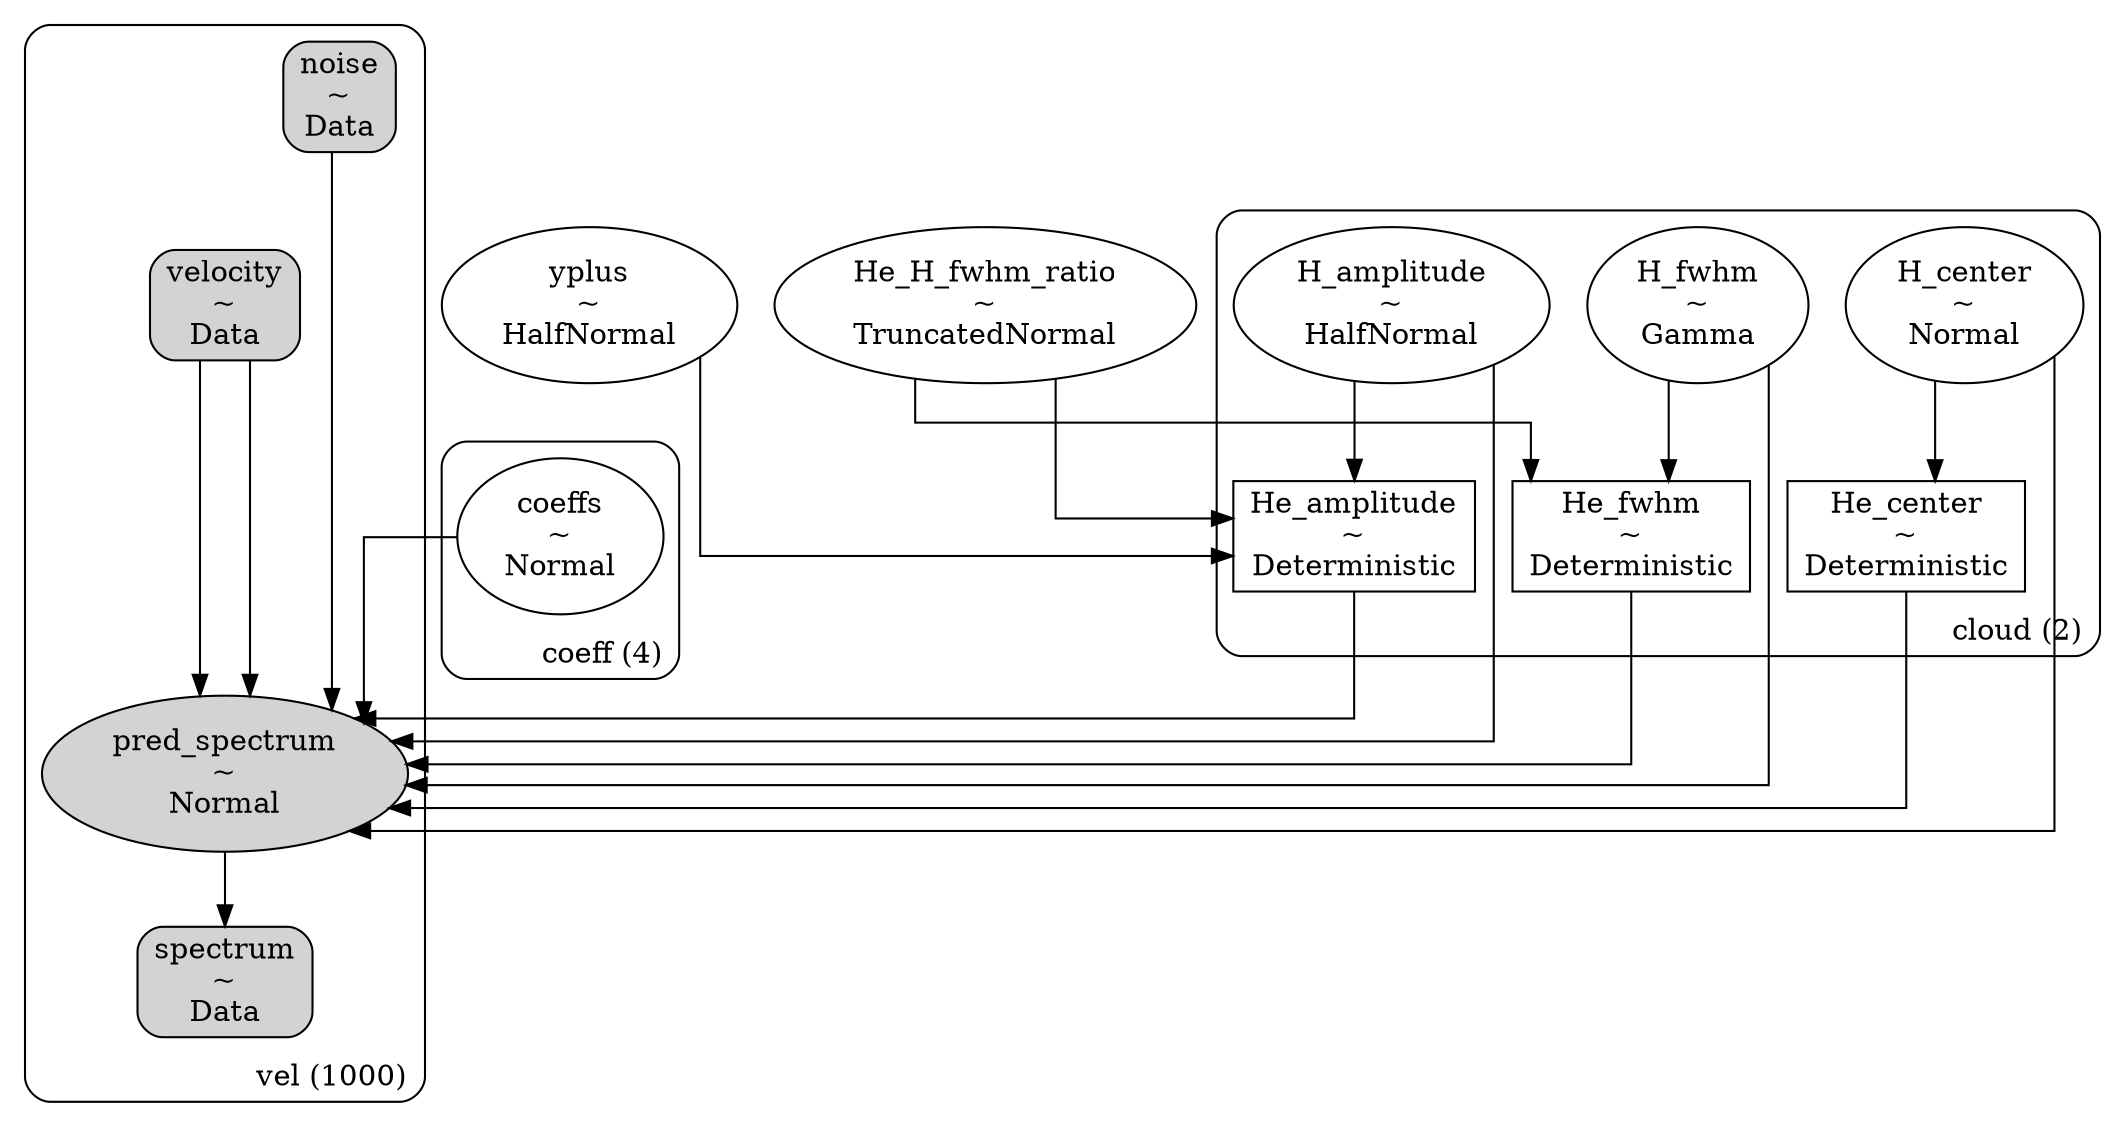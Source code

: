 digraph {
	graph [newrank=false,
		rankdir=TB,
		splines=ortho
	];
	subgraph "clustervel (1000)" {
		graph [label="vel (1000)",
			labeljust=r,
			labelloc=b,
			style=rounded
		];
		spectrum	[label="spectrum
~
Data",
			shape=box,
			style="rounded, filled"];
		pred_spectrum	[label="pred_spectrum
~
Normal",
			shape=ellipse,
			style=filled];
		velocity	[label="velocity
~
Data",
			shape=box,
			style="rounded, filled"];
		velocity	[label="velocity
~
Data",
			shape=box,
			style="rounded, filled"];
		noise	[label="noise
~
Data",
			shape=box,
			style="rounded, filled"];
		spectrum	[label="spectrum
~
Data",
			shape=box,
			style="rounded, filled"];
	}
	subgraph "clustercoeff (4)" {
		graph [label="coeff (4)",
			labeljust=r,
			labelloc=b,
			style=rounded
		];
		coeffs	[label="coeffs
~
Normal",
			shape=ellipse];
	}
	subgraph "clustercloud (2)" {
		graph [label="cloud (2)",
			labeljust=r,
			labelloc=b,
			style=rounded
		];
		H_amplitude	[label="H_amplitude
~
HalfNormal",
			shape=ellipse];
		H_center	[label="H_center
~
Normal",
			shape=ellipse];
		He_center	[label="He_center
~
Deterministic",
			shape=box];
		H_fwhm	[label="H_fwhm
~
Gamma",
			shape=ellipse];
		He_fwhm	[label="He_fwhm
~
Deterministic",
			shape=box];
		He_amplitude	[label="He_amplitude
~
Deterministic",
			shape=box];
	}
	pred_spectrum -> spectrum	[minlen=1];
	velocity -> pred_spectrum	[minlen=1];
	velocity -> pred_spectrum	[minlen=2];
	noise -> pred_spectrum	[minlen=3];
	coeffs -> pred_spectrum	[minlen=1];
	H_amplitude -> pred_spectrum;
	H_amplitude -> He_amplitude;
	H_center -> pred_spectrum;
	H_center -> He_center;
	He_center -> pred_spectrum;
	H_fwhm -> pred_spectrum;
	H_fwhm -> He_fwhm;
	He_fwhm -> pred_spectrum;
	He_amplitude -> pred_spectrum;
	yplus	[label="yplus
~
HalfNormal",
		shape=ellipse];
	yplus -> He_amplitude	[minlen=1];
	He_H_fwhm_ratio	[label="He_H_fwhm_ratio
~
TruncatedNormal",
		shape=ellipse];
	He_H_fwhm_ratio -> He_fwhm;
	He_H_fwhm_ratio -> He_amplitude;
}